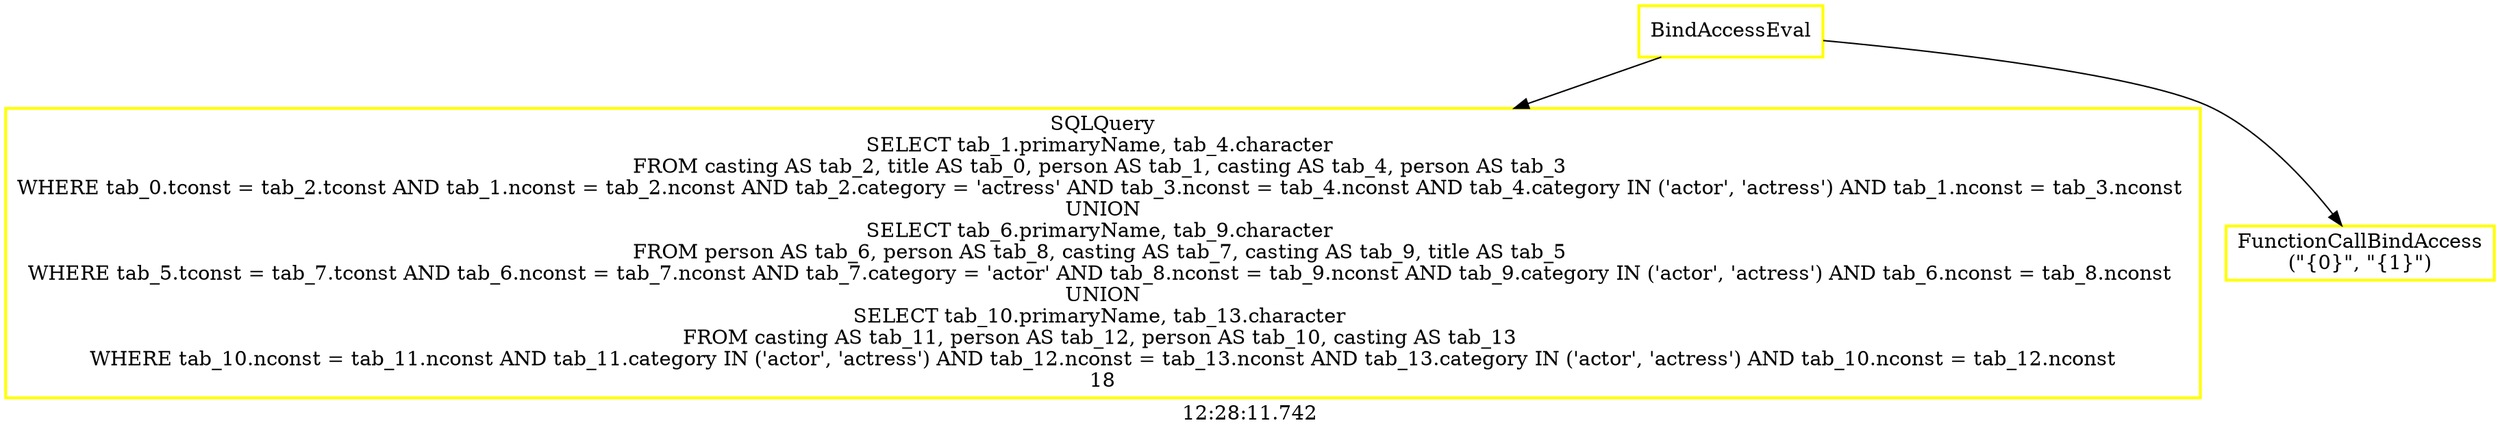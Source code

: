 digraph  g{ graph[label = "12:28:11.742"]
node [shape=rectangle, color=black, fontcolor=black, style=bold] edge [color=black] 0 [label="BindAccessEval", color = yellow] ; 
1 [label="SQLQuery
SELECT tab_1.primaryName, tab_4.character 
FROM casting AS tab_2, title AS tab_0, person AS tab_1, casting AS tab_4, person AS tab_3 
WHERE tab_0.tconst = tab_2.tconst AND tab_1.nconst = tab_2.nconst AND tab_2.category = 'actress' AND tab_3.nconst = tab_4.nconst AND tab_4.category IN ('actor', 'actress') AND tab_1.nconst = tab_3.nconst 
UNION
SELECT tab_6.primaryName, tab_9.character 
FROM person AS tab_6, person AS tab_8, casting AS tab_7, casting AS tab_9, title AS tab_5 
WHERE tab_5.tconst = tab_7.tconst AND tab_6.nconst = tab_7.nconst AND tab_7.category = 'actor' AND tab_8.nconst = tab_9.nconst AND tab_9.category IN ('actor', 'actress') AND tab_6.nconst = tab_8.nconst 
UNION
SELECT tab_10.primaryName, tab_13.character 
FROM casting AS tab_11, person AS tab_12, person AS tab_10, casting AS tab_13 
WHERE tab_10.nconst = tab_11.nconst AND tab_11.category IN ('actor', 'actress') AND tab_12.nconst = tab_13.nconst AND tab_13.category IN ('actor', 'actress') AND tab_10.nconst = tab_12.nconst
18", color = yellow] ; 
0 -> 1 ; 
2 [label="FunctionCallBindAccess
(\"{0}\", \"{1}\")", color = yellow] ; 
0 -> 2 ; 
}

